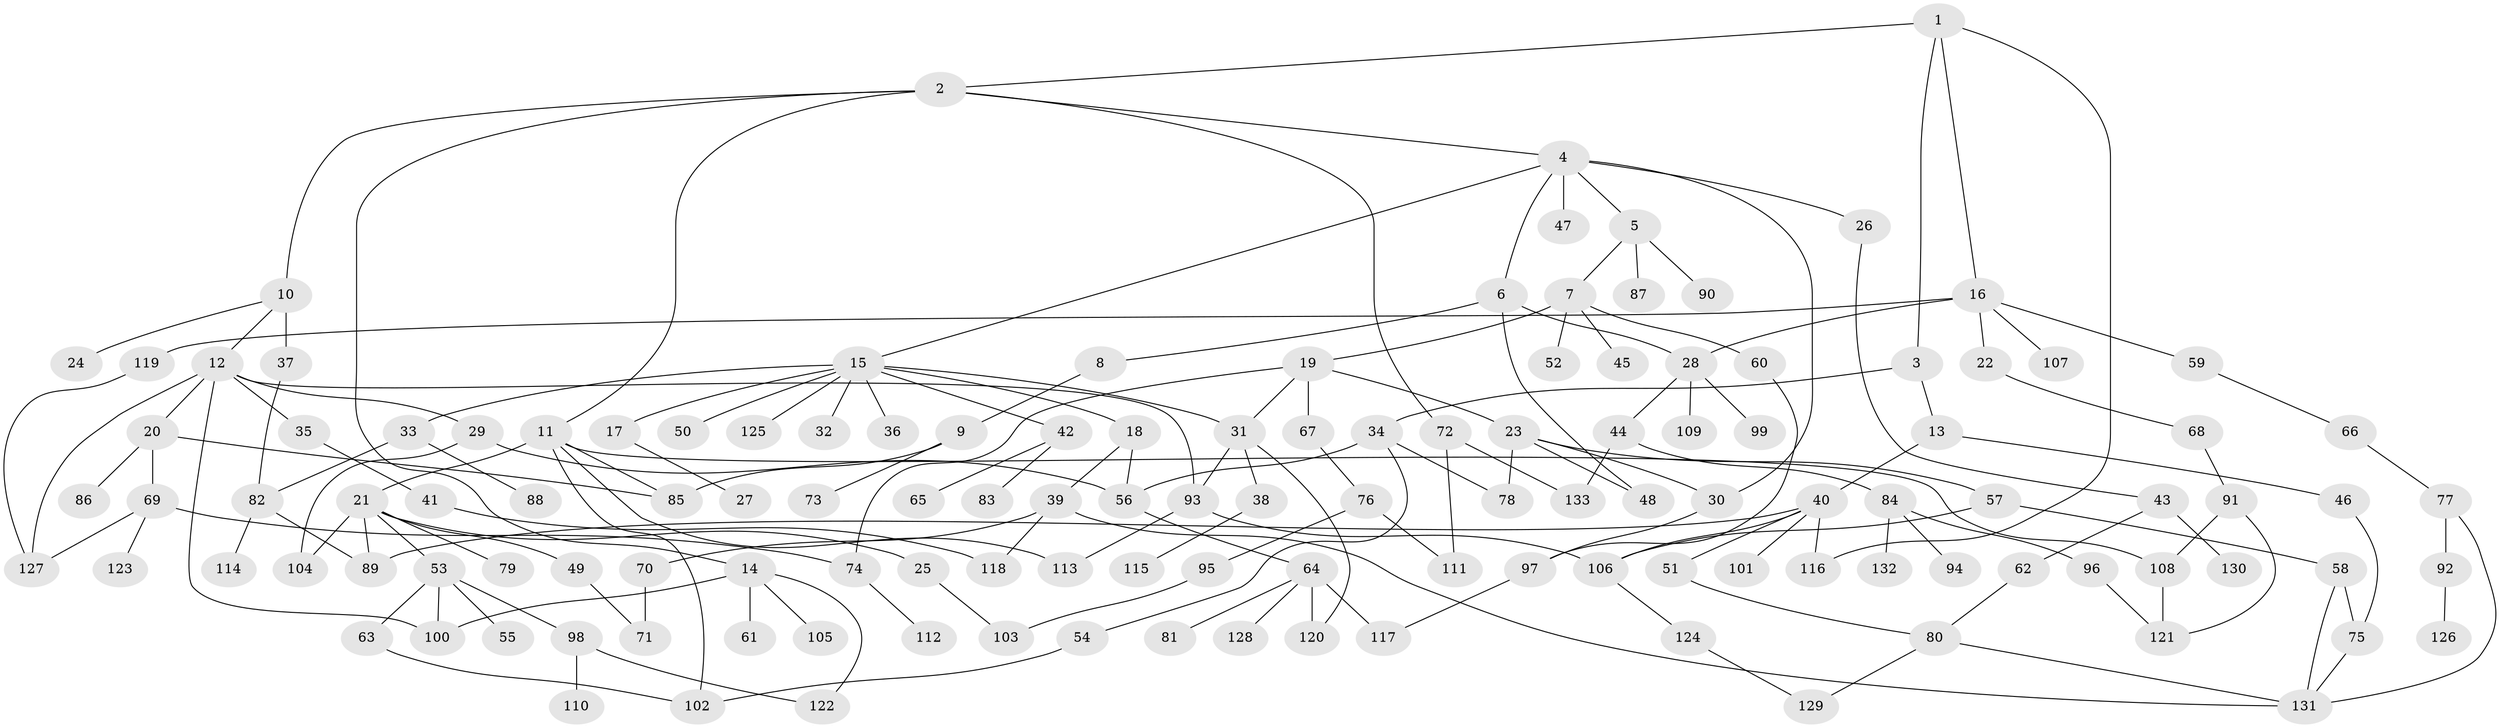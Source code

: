 // coarse degree distribution, {1: 0.4528301886792453, 7: 0.03773584905660377, 2: 0.20754716981132076, 5: 0.09433962264150944, 4: 0.07547169811320754, 3: 0.07547169811320754, 18: 0.018867924528301886, 10: 0.018867924528301886, 9: 0.018867924528301886}
// Generated by graph-tools (version 1.1) at 2025/46/03/04/25 21:46:01]
// undirected, 133 vertices, 176 edges
graph export_dot {
graph [start="1"]
  node [color=gray90,style=filled];
  1;
  2;
  3;
  4;
  5;
  6;
  7;
  8;
  9;
  10;
  11;
  12;
  13;
  14;
  15;
  16;
  17;
  18;
  19;
  20;
  21;
  22;
  23;
  24;
  25;
  26;
  27;
  28;
  29;
  30;
  31;
  32;
  33;
  34;
  35;
  36;
  37;
  38;
  39;
  40;
  41;
  42;
  43;
  44;
  45;
  46;
  47;
  48;
  49;
  50;
  51;
  52;
  53;
  54;
  55;
  56;
  57;
  58;
  59;
  60;
  61;
  62;
  63;
  64;
  65;
  66;
  67;
  68;
  69;
  70;
  71;
  72;
  73;
  74;
  75;
  76;
  77;
  78;
  79;
  80;
  81;
  82;
  83;
  84;
  85;
  86;
  87;
  88;
  89;
  90;
  91;
  92;
  93;
  94;
  95;
  96;
  97;
  98;
  99;
  100;
  101;
  102;
  103;
  104;
  105;
  106;
  107;
  108;
  109;
  110;
  111;
  112;
  113;
  114;
  115;
  116;
  117;
  118;
  119;
  120;
  121;
  122;
  123;
  124;
  125;
  126;
  127;
  128;
  129;
  130;
  131;
  132;
  133;
  1 -- 2;
  1 -- 3;
  1 -- 16;
  1 -- 116;
  2 -- 4;
  2 -- 10;
  2 -- 11;
  2 -- 14;
  2 -- 72;
  3 -- 13;
  3 -- 34;
  4 -- 5;
  4 -- 6;
  4 -- 15;
  4 -- 26;
  4 -- 47;
  4 -- 30;
  5 -- 7;
  5 -- 87;
  5 -- 90;
  6 -- 8;
  6 -- 48;
  6 -- 28;
  7 -- 19;
  7 -- 45;
  7 -- 52;
  7 -- 60;
  8 -- 9;
  9 -- 73;
  9 -- 85;
  10 -- 12;
  10 -- 24;
  10 -- 37;
  11 -- 21;
  11 -- 108;
  11 -- 113;
  11 -- 85;
  11 -- 102;
  12 -- 20;
  12 -- 29;
  12 -- 35;
  12 -- 93;
  12 -- 100;
  12 -- 127;
  13 -- 40;
  13 -- 46;
  14 -- 61;
  14 -- 105;
  14 -- 122;
  14 -- 100;
  15 -- 17;
  15 -- 18;
  15 -- 31;
  15 -- 32;
  15 -- 33;
  15 -- 36;
  15 -- 42;
  15 -- 50;
  15 -- 125;
  16 -- 22;
  16 -- 28;
  16 -- 59;
  16 -- 107;
  16 -- 119;
  17 -- 27;
  18 -- 39;
  18 -- 56;
  19 -- 23;
  19 -- 67;
  19 -- 31;
  19 -- 74;
  20 -- 69;
  20 -- 85;
  20 -- 86;
  21 -- 25;
  21 -- 49;
  21 -- 53;
  21 -- 79;
  21 -- 89;
  21 -- 104;
  22 -- 68;
  23 -- 30;
  23 -- 57;
  23 -- 78;
  23 -- 48;
  25 -- 103;
  26 -- 43;
  28 -- 44;
  28 -- 99;
  28 -- 109;
  29 -- 104;
  29 -- 56;
  30 -- 97;
  31 -- 38;
  31 -- 120;
  31 -- 93;
  33 -- 82;
  33 -- 88;
  34 -- 54;
  34 -- 56;
  34 -- 78;
  35 -- 41;
  37 -- 82;
  38 -- 115;
  39 -- 70;
  39 -- 118;
  39 -- 131;
  40 -- 51;
  40 -- 101;
  40 -- 106;
  40 -- 116;
  40 -- 89;
  41 -- 118;
  42 -- 65;
  42 -- 83;
  43 -- 62;
  43 -- 130;
  44 -- 84;
  44 -- 133;
  46 -- 75;
  49 -- 71;
  51 -- 80;
  53 -- 55;
  53 -- 63;
  53 -- 98;
  53 -- 100;
  54 -- 102;
  56 -- 64;
  57 -- 58;
  57 -- 106;
  58 -- 131;
  58 -- 75;
  59 -- 66;
  60 -- 97;
  62 -- 80;
  63 -- 102;
  64 -- 81;
  64 -- 128;
  64 -- 117;
  64 -- 120;
  66 -- 77;
  67 -- 76;
  68 -- 91;
  69 -- 74;
  69 -- 123;
  69 -- 127;
  70 -- 71;
  72 -- 111;
  72 -- 133;
  74 -- 112;
  75 -- 131;
  76 -- 95;
  76 -- 111;
  77 -- 92;
  77 -- 131;
  80 -- 129;
  80 -- 131;
  82 -- 114;
  82 -- 89;
  84 -- 94;
  84 -- 96;
  84 -- 132;
  91 -- 121;
  91 -- 108;
  92 -- 126;
  93 -- 106;
  93 -- 113;
  95 -- 103;
  96 -- 121;
  97 -- 117;
  98 -- 110;
  98 -- 122;
  106 -- 124;
  108 -- 121;
  119 -- 127;
  124 -- 129;
}
